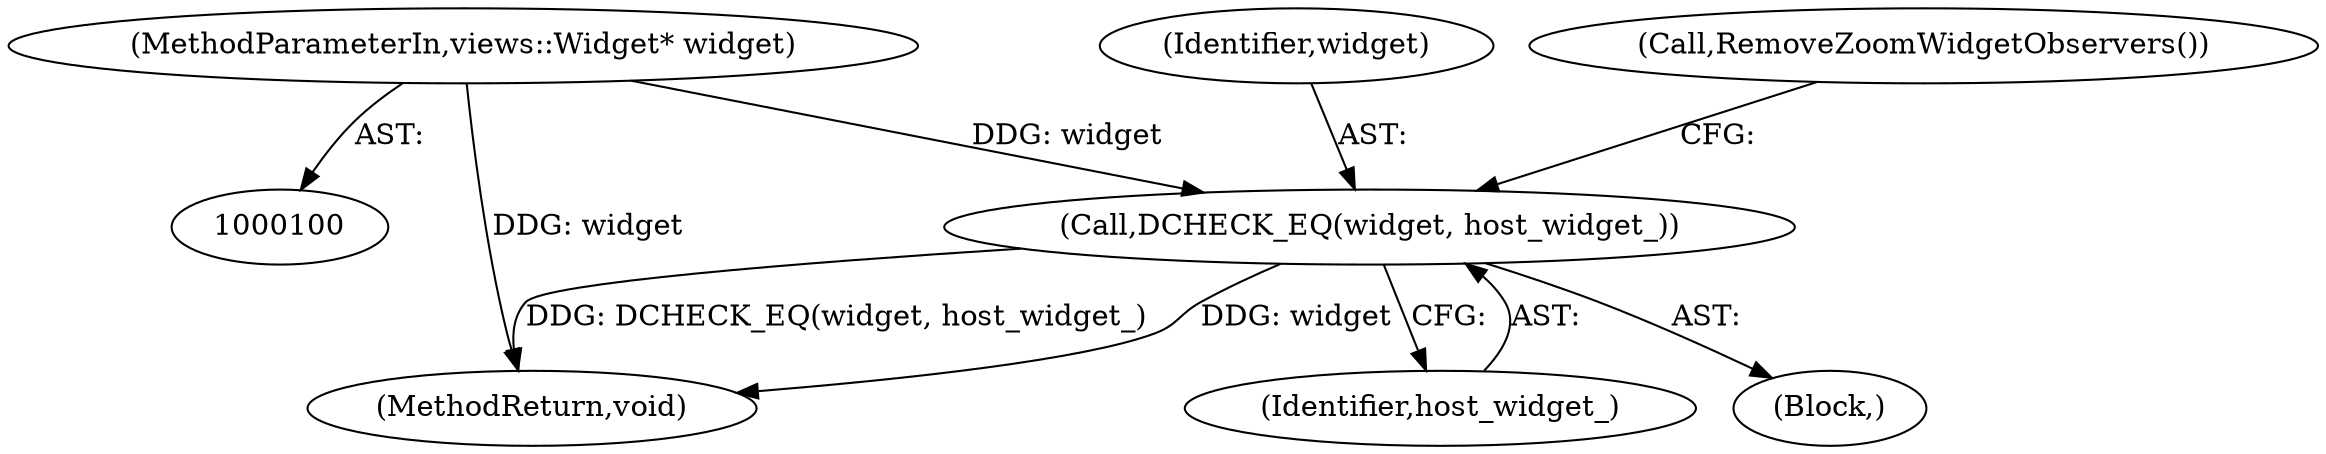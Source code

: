 digraph "0_Chrome_62b8b6e168a12263aab6b88dbef0b900cc37309f_10@pointer" {
"1000103" [label="(Call,DCHECK_EQ(widget, host_widget_))"];
"1000101" [label="(MethodParameterIn,views::Widget* widget)"];
"1000104" [label="(Identifier,widget)"];
"1000110" [label="(MethodReturn,void)"];
"1000105" [label="(Identifier,host_widget_)"];
"1000103" [label="(Call,DCHECK_EQ(widget, host_widget_))"];
"1000106" [label="(Call,RemoveZoomWidgetObservers())"];
"1000102" [label="(Block,)"];
"1000101" [label="(MethodParameterIn,views::Widget* widget)"];
"1000103" -> "1000102"  [label="AST: "];
"1000103" -> "1000105"  [label="CFG: "];
"1000104" -> "1000103"  [label="AST: "];
"1000105" -> "1000103"  [label="AST: "];
"1000106" -> "1000103"  [label="CFG: "];
"1000103" -> "1000110"  [label="DDG: widget"];
"1000103" -> "1000110"  [label="DDG: DCHECK_EQ(widget, host_widget_)"];
"1000101" -> "1000103"  [label="DDG: widget"];
"1000101" -> "1000100"  [label="AST: "];
"1000101" -> "1000110"  [label="DDG: widget"];
}

